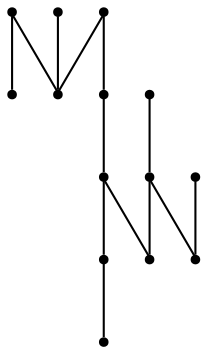 graph {
  node [shape=point,comment="{\"directed\":false,\"doi\":\"10.1007/978-3-031-49272-3_14\",\"figure\":\"3 (9)\"}"]

  v0 [pos="1000.2791625131032,1174.371042770645"]
  v1 [pos="1000.2791625131033,1162.1160833700696"]
  v2 [pos="951.2556877860089,1345.951506833963"]
  v3 [pos="951.2556877860088,1321.4394896407453"]
  v4 [pos="902.2343432709076,1162.1160833700696"]
  v5 [pos="853.2098988204436,1198.882932788586"]
  v6 [pos="853.2098988204435,1162.1160833700696"]
  v7 [pos="804.1864240933494,1296.9286488188372"]
  v8 [pos="877.7221528398844,1370.4623476558709"]
  v9 [pos="804.1864240933494,1162.1160833700696"]
  v10 [pos="755.1629811604639,1272.415709604863"]
  v11 [pos="755.1629811604639,1247.9057908037119"]
  v12 [pos="706.140635127784,1223.3949499818038"]
  v13 [pos="706.140635127784,1211.1378921891617"]

  v0 -- v1 [id="-1",pos="1000.2791625131032,1174.371042770645 1000.2791625131033,1162.1160833700696 1000.2791625131033,1162.1160833700696 1000.2791625131033,1162.1160833700696"]
  v0 -- v3 [id="-4",pos="1000.2791625131032,1174.371042770645 1000.2802753104129,1321.4394896407453 1000.2802753104129,1321.4394896407453 1000.2802753104129,1321.4394896407453 951.2556877860088,1321.4394896407453 951.2556877860088,1321.4394896407453 951.2556877860088,1321.4394896407453"]
  v2 -- v3 [id="-6",pos="951.2556877860089,1345.951506833963 951.2556877860088,1321.4394896407453 951.2556877860088,1321.4394896407453 951.2556877860088,1321.4394896407453"]
  v2 -- v8 [id="-7",pos="951.2556877860089,1345.951506833963 951.2557672715311,1370.463396851904 951.2557672715311,1370.463396851904 951.2557672715311,1370.463396851904 877.7221528398844,1370.4623476558709 877.7221528398844,1370.4623476558709 877.7221528398844,1370.4623476558709"]
  v4 -- v3 [id="-10",pos="902.2343432709076,1162.1160833700696 902.2354560682173,1321.4394896407453 902.2354560682173,1321.4394896407453 902.2354560682173,1321.4394896407453 951.2556877860088,1321.4394896407453 951.2556877860088,1321.4394896407453 951.2556877860088,1321.4394896407453"]
  v11 -- v12 [id="-11",pos="755.1629811604639,1247.9057908037119 706.1416843366759,1247.9078891957784 706.1416843366759,1247.9078891957784 706.1416843366759,1247.9078891957784 706.140635127784,1223.3949499818038 706.140635127784,1223.3949499818038 706.140635127784,1223.3949499818038"]
  v13 -- v12 [id="-13",pos="706.140635127784,1211.1378921891617 706.140635127784,1223.3949499818038 706.140635127784,1223.3949499818038 706.140635127784,1223.3949499818038"]
  v7 -- v10 [id="-14",pos="804.1864240933494,1296.9286488188372 755.1619955399897,1296.927599622804 755.1619955399897,1296.927599622804 755.1619955399897,1296.927599622804 755.1629811604639,1272.415709604863 755.1629811604639,1272.415709604863 755.1629811604639,1272.415709604863"]
  v7 -- v5 [id="-15",pos="804.1864240933494,1296.9286488188372 853.2109480293356,1296.927599622804 853.2109480293356,1296.927599622804 853.2109480293356,1296.927599622804 853.2098988204436,1198.882932788586 853.2098988204436,1198.882932788586 853.2098988204436,1198.882932788586"]
  v11 -- v10 [id="-16",pos="755.1629811604639,1247.9057908037119 755.1629811604639,1272.415709604863 755.1629811604639,1272.415709604863 755.1629811604639,1272.415709604863"]
  v9 -- v11 [id="-17",pos="804.1864240933494,1162.1160833700696 804.1864399904538,1247.9078891957784 804.1864399904538,1247.9078891957784 804.1864399904538,1247.9078891957784 755.1629811604639,1247.9057908037119 755.1629811604639,1247.9057908037119 755.1629811604639,1247.9057908037119"]
  v8 -- v7 [id="-18",pos="877.7221528398844,1370.4623476558709 804.1865035788715,1370.463396851904 804.1865035788715,1370.463396851904 804.1865035788715,1370.463396851904 804.1864240933494,1296.9286488188372 804.1864240933494,1296.9286488188372 804.1864240933494,1296.9286488188372"]
  v5 -- v6 [id="-19",pos="853.2098988204436,1198.882932788586 853.2098988204435,1162.1160833700696 853.2098988204435,1162.1160833700696 853.2098988204435,1162.1160833700696"]
}